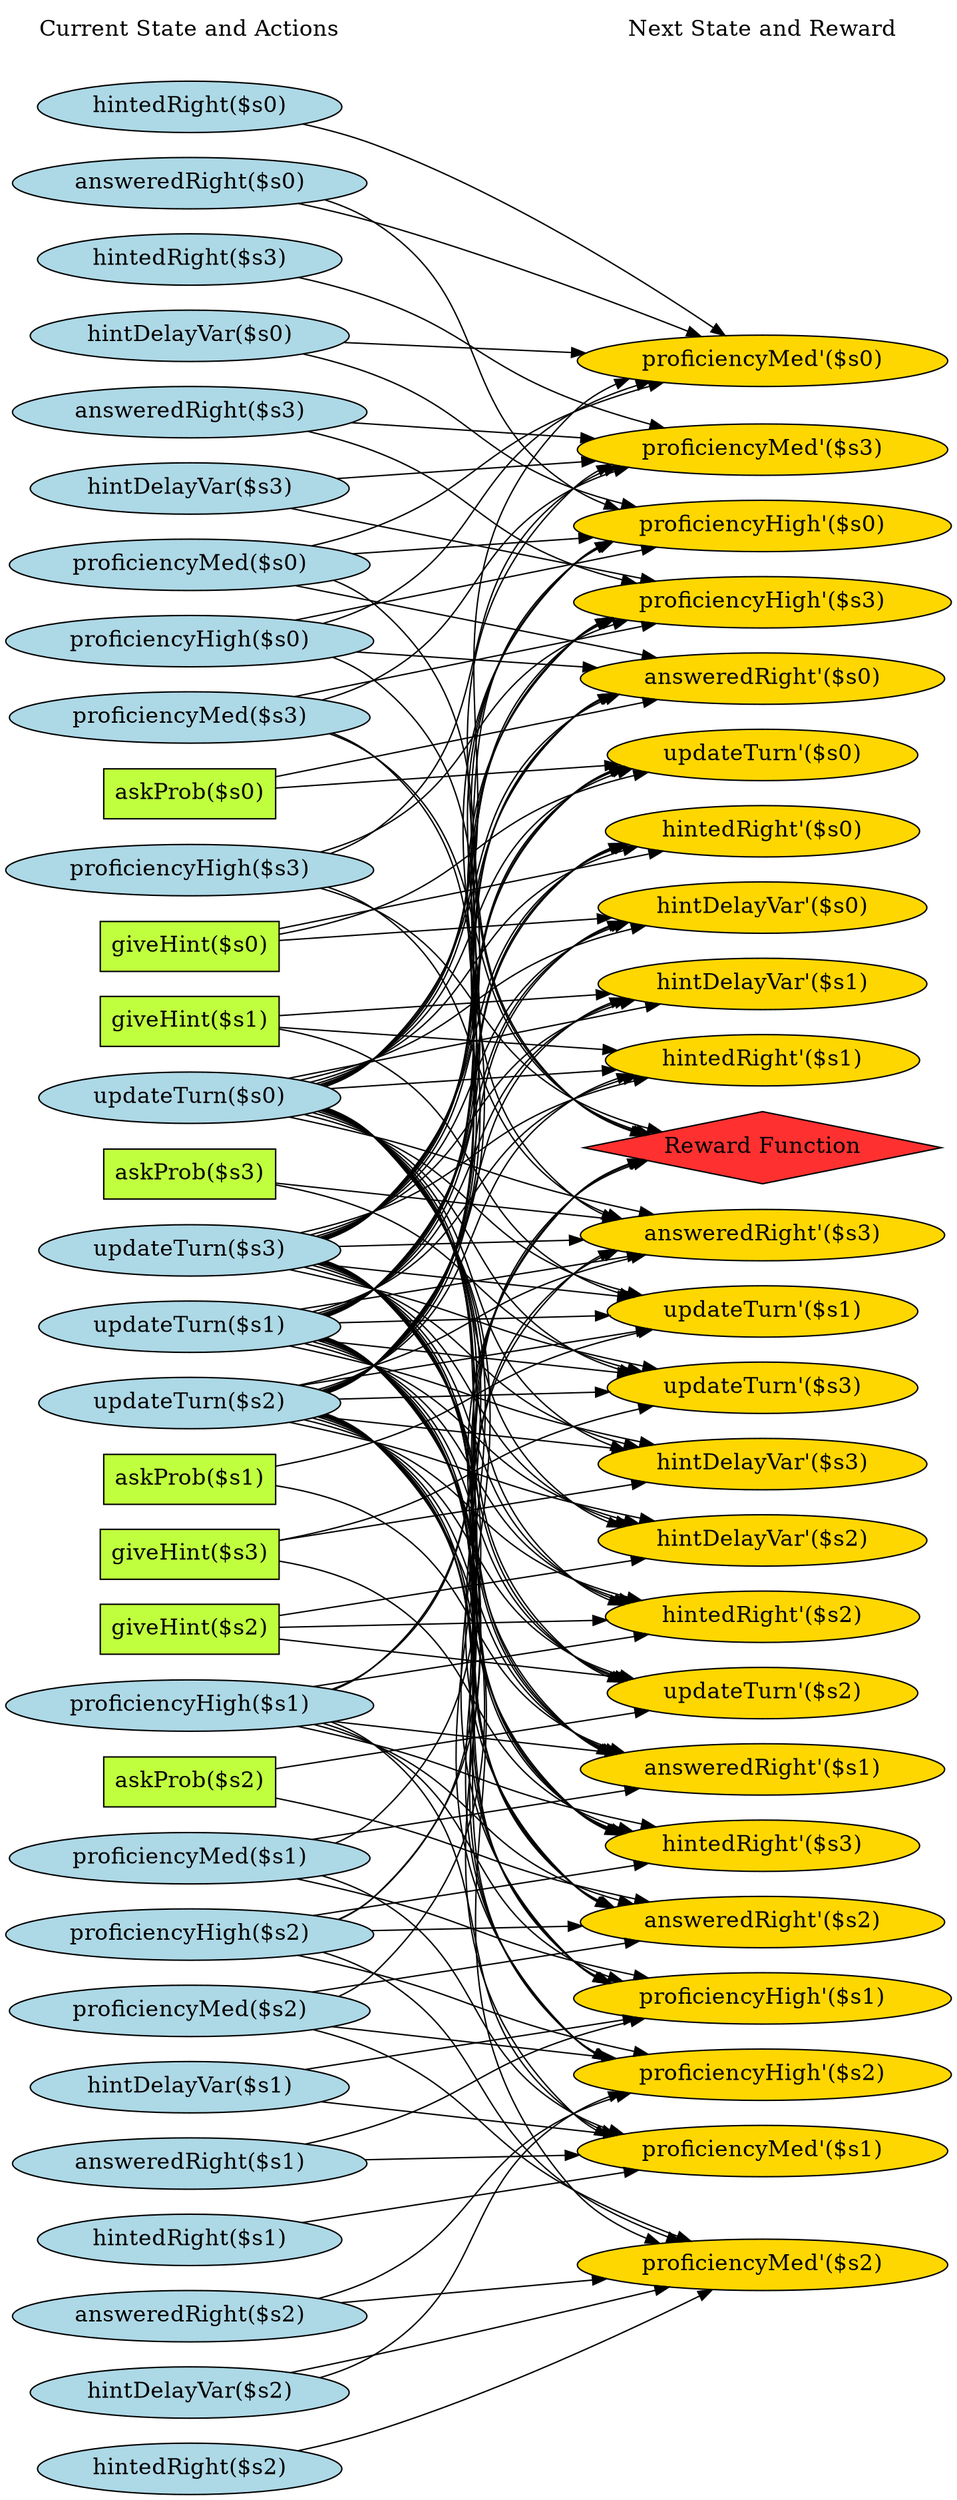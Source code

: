 digraph G {
	graph [bb="0,0,617.2,1791.4",
		fontname=Helvetica,
		fontsize=16,
		rankdir=LR,
		ranksep=2.00,
		ratio=auto,
		size=600
	];
	node [fontsize=16,
		label="\N"
	];
	{
		graph [rank=same];
		"proficiencyMed($s3)"		 [color=black,
			fillcolor=lightblue,
			height=0.51069,
			pos="109.6,1438.4",
			shape=ellipse,
			style=filled,
			width=2.9856];
		"giveHint($s2)"		 [color=black,
			fillcolor=olivedrab1,
			height=0.5,
			pos="109.6,1168.4",
			shape=box,
			style=filled,
			width=1.4722];
		"updateTurn($s2)"		 [color=black,
			fillcolor=lightblue,
			height=0.51069,
			pos="109.6,1059.4",
			shape=ellipse,
			style=filled,
			width=2.4356];
		"answeredRight($s1)"		 [color=black,
			fillcolor=lightblue,
			height=0.51069,
			pos="109.6,568.38",
			shape=ellipse,
			style=filled,
			width=2.8481];
		"hintedRight($s2)"		 [color=black,
			fillcolor=lightblue,
			height=0.51069,
			pos="109.6,183.38",
			shape=ellipse,
			style=filled,
			width=2.4749];
		"proficiencyHigh($s1)"		 [color=black,
			fillcolor=lightblue,
			height=0.51069,
			pos="109.6,788.38",
			shape=ellipse,
			style=filled,
			width=3.0445];
		"askProb($s1)"		 [color=black,
			fillcolor=olivedrab1,
			height=0.5,
			pos="109.6,1276.4",
			shape=box,
			style=filled,
			width=1.4028];
		"hintDelayVar($s0)"		 [color=black,
			fillcolor=lightblue,
			height=0.51069,
			pos="109.6,128.38",
			shape=ellipse,
			style=filled,
			width=2.6713];
		"updateTurn($s3)"		 [color=black,
			fillcolor=lightblue,
			height=0.51069,
			pos="109.6,1222.4",
			shape=ellipse,
			style=filled,
			width=2.4356];
		"proficiencyMed($s0)"		 [color=black,
			fillcolor=lightblue,
			height=0.51069,
			pos="109.6,458.38",
			shape=ellipse,
			style=filled,
			width=2.9856];
		"answeredRight($s0)"		 [color=black,
			fillcolor=lightblue,
			height=0.51069,
			pos="109.6,73.385",
			shape=ellipse,
			style=filled,
			width=2.8481];
		"giveHint($s1)"		 [color=black,
			fillcolor=olivedrab1,
			height=0.5,
			pos="109.6,1547.4",
			shape=box,
			style=filled,
			width=1.4722];
		"proficiencyHigh($s0)"		 [color=black,
			fillcolor=lightblue,
			height=0.51069,
			pos="109.6,403.38",
			shape=ellipse,
			style=filled,
			width=3.0445];
		"askProb($s0)"		 [color=black,
			fillcolor=olivedrab1,
			height=0.5,
			pos="109.6,950.38",
			shape=box,
			style=filled,
			width=1.4028];
		"hintDelayVar($s1)"		 [color=black,
			fillcolor=lightblue,
			height=0.51069,
			pos="109.6,513.38",
			shape=ellipse,
			style=filled,
			width=2.6713];
		"hintedRight($s3)"		 [color=black,
			fillcolor=lightblue,
			height=0.51069,
			pos="109.6,1719.4",
			shape=ellipse,
			style=filled,
			width=2.4749];
		"giveHint($s0)"		 [color=black,
			fillcolor=olivedrab1,
			height=0.5,
			pos="109.6,1384.4",
			shape=box,
			style=filled,
			width=1.4722];
		"proficiencyMed($s1)"		 [color=black,
			fillcolor=lightblue,
			height=0.51069,
			pos="109.6,678.38",
			shape=ellipse,
			style=filled,
			width=2.9856];
		"Current State and Actions"		 [color=black,
			fillcolor=white,
			height=0.5,
			pos="109.6,1773.4",
			shape=plaintext,
			style=bold,
			width=2.5139];
		"updateTurn($s0)"		 [color=black,
			fillcolor=lightblue,
			height=0.51069,
			pos="109.6,1004.4",
			shape=ellipse,
			style=filled,
			width=2.4356];
		"answeredRight($s3)"		 [color=black,
			fillcolor=lightblue,
			height=0.51069,
			pos="109.6,1664.4",
			shape=ellipse,
			style=filled,
			width=2.8481];
		"hintedRight($s0)"		 [color=black,
			fillcolor=lightblue,
			height=0.51069,
			pos="109.6,18.385",
			shape=ellipse,
			style=filled,
			width=2.4749];
		"hintDelayVar($s2)"		 [color=black,
			fillcolor=lightblue,
			height=0.51069,
			pos="109.6,348.38",
			shape=ellipse,
			style=filled,
			width=2.6713];
		"proficiencyHigh($s3)"		 [color=black,
			fillcolor=lightblue,
			height=0.51069,
			pos="109.6,1493.4",
			shape=ellipse,
			style=filled,
			width=3.0445];
		"askProb($s3)"		 [color=black,
			fillcolor=olivedrab1,
			height=0.5,
			pos="109.6,1330.4",
			shape=box,
			style=filled,
			width=1.4028];
		"proficiencyMed($s2)"		 [color=black,
			fillcolor=lightblue,
			height=0.51069,
			pos="109.6,623.38",
			shape=ellipse,
			style=filled,
			width=2.9856];
		"giveHint($s3)"		 [color=black,
			fillcolor=olivedrab1,
			height=0.5,
			pos="109.6,896.38",
			shape=box,
			style=filled,
			width=1.4722];
		"updateTurn($s1)"		 [color=black,
			fillcolor=lightblue,
			height=0.51069,
			pos="109.6,1114.4",
			shape=ellipse,
			style=filled,
			width=2.4356];
		"answeredRight($s2)"		 [color=black,
			fillcolor=lightblue,
			height=0.51069,
			pos="109.6,238.38",
			shape=ellipse,
			style=filled,
			width=2.8481];
		"hintedRight($s1)"		 [color=black,
			fillcolor=lightblue,
			height=0.51069,
			pos="109.6,293.38",
			shape=ellipse,
			style=filled,
			width=2.4749];
		"hintDelayVar($s3)"		 [color=black,
			fillcolor=lightblue,
			height=0.51069,
			pos="109.6,1609.4",
			shape=ellipse,
			style=filled,
			width=2.6713];
		"askProb($s2)"		 [color=black,
			fillcolor=olivedrab1,
			height=0.5,
			pos="109.6,842.38",
			shape=box,
			style=filled,
			width=1.4028];
		"proficiencyHigh($s2)"		 [color=black,
			fillcolor=lightblue,
			height=0.51069,
			pos="109.6,733.38",
			shape=ellipse,
			style=filled,
			width=3.0445];
	}
	{
		graph [rank=same];
		"proficiencyMed'($s3)"		 [color=black,
			fillcolor=gold1,
			height=0.51069,
			pos="490.2,1664.4",
			shape=ellipse,
			style=filled,
			width=3.0445];
		"hintedRight'($s0)"		 [color=black,
			fillcolor=gold1,
			height=0.51069,
			pos="490.2,1334.4",
			shape=ellipse,
			style=filled,
			width=2.5338];
		"answeredRight'($s3)"		 [color=black,
			fillcolor=gold1,
			height=0.51069,
			pos="490.2,1279.4",
			shape=ellipse,
			style=filled,
			width=2.907];
		"hintDelayVar'($s1)"		 [color=black,
			fillcolor=gold1,
			height=0.51069,
			pos="490.2,1444.4",
			shape=ellipse,
			style=filled,
			width=2.7302];
		"Next State and Reward"		 [color=black,
			fillcolor=white,
			height=0.5,
			pos="490.2,1773.4",
			shape=plaintext,
			style=bold,
			width=2.25];
		"Reward Function"		 [color=black,
			fillcolor=firebrick1,
			height=0.72222,
			pos="490.2,612.38",
			shape=diamond,
			style=filled,
			width=3.5278];
		"updateTurn'($s2)"		 [color=black,
			fillcolor=gold1,
			height=0.51069,
			pos="490.2,1059.4",
			shape=ellipse,
			style=filled,
			width=2.4945];
		"hintedRight'($s3)"		 [color=black,
			fillcolor=gold1,
			height=0.51069,
			pos="490.2,839.38",
			shape=ellipse,
			style=filled,
			width=2.5338];
		"answeredRight'($s0)"		 [color=black,
			fillcolor=gold1,
			height=0.51069,
			pos="490.2,729.38",
			shape=ellipse,
			style=filled,
			width=2.907];
		"proficiencyHigh'($s1)"		 [color=black,
			fillcolor=gold1,
			height=0.51069,
			pos="490.2,674.38",
			shape=ellipse,
			style=filled,
			width=3.1034];
		"hintDelayVar'($s2)"		 [color=black,
			fillcolor=gold1,
			height=0.51069,
			pos="490.2,1224.4",
			shape=ellipse,
			style=filled,
			width=2.7302];
		"proficiencyHigh'($s0)"		 [color=black,
			fillcolor=gold1,
			height=0.51069,
			pos="490.2,440.38",
			shape=ellipse,
			style=filled,
			width=3.1034];
		"updateTurn'($s3)"		 [color=black,
			fillcolor=gold1,
			height=0.51069,
			pos="490.2,1114.4",
			shape=ellipse,
			style=filled,
			width=2.4945];
		"proficiencyMed'($s1)"		 [color=black,
			fillcolor=gold1,
			height=0.51069,
			pos="490.2,495.38",
			shape=ellipse,
			style=filled,
			width=3.0445];
		"hintedRight'($s2)"		 [color=black,
			fillcolor=gold1,
			height=0.51069,
			pos="490.2,1004.4",
			shape=ellipse,
			style=filled,
			width=2.5338];
		"answeredRight'($s1)"		 [color=black,
			fillcolor=gold1,
			height=0.51069,
			pos="490.2,894.38",
			shape=ellipse,
			style=filled,
			width=2.907];
		"proficiencyHigh'($s2)"		 [color=black,
			fillcolor=gold1,
			height=0.51069,
			pos="490.2,550.38",
			shape=ellipse,
			style=filled,
			width=3.1034];
		"hintDelayVar'($s3)"		 [color=black,
			fillcolor=gold1,
			height=0.51069,
			pos="490.2,949.38",
			shape=ellipse,
			style=filled,
			width=2.7302];
		"proficiencyMed'($s0)"		 [color=black,
			fillcolor=gold1,
			height=0.51069,
			pos="490.2,210.38",
			shape=ellipse,
			style=filled,
			width=3.0445];
		"updateTurn'($s0)"		 [color=black,
			fillcolor=gold1,
			height=0.51069,
			pos="490.2,1169.4",
			shape=ellipse,
			style=filled,
			width=2.4945];
		"proficiencyMed'($s2)"		 [color=black,
			fillcolor=gold1,
			height=0.51069,
			pos="490.2,366.38",
			shape=ellipse,
			style=filled,
			width=3.0445];
		"hintedRight'($s1)"		 [color=black,
			fillcolor=gold1,
			height=0.51069,
			pos="490.2,1499.4",
			shape=ellipse,
			style=filled,
			width=2.5338];
		"hintDelayVar'($s0)"		 [color=black,
			fillcolor=gold1,
			height=0.51069,
			pos="490.2,1389.4",
			shape=ellipse,
			style=filled,
			width=2.7302];
		"answeredRight'($s2)"		 [color=black,
			fillcolor=gold1,
			height=0.51069,
			pos="490.2,784.38",
			shape=ellipse,
			style=filled,
			width=2.907];
		"proficiencyHigh'($s3)"		 [color=black,
			fillcolor=gold1,
			height=0.51069,
			pos="490.2,1609.4",
			shape=ellipse,
			style=filled,
			width=3.1034];
		"updateTurn'($s1)"		 [color=black,
			fillcolor=gold1,
			height=0.51069,
			pos="490.2,1554.4",
			shape=ellipse,
			style=filled,
			width=2.4945];
	}
	"proficiencyMed($s3)" -> "proficiencyMed'($s3)"	 [color=black,
		pos="e,403.28,1653.2 186.13,1451.4 197.71,1455.2 209.14,1460.1 219.2,1466.4 303.09,1519 278.44,1585.2 363.2,1636.4 372.53,1642 382.86,\
1646.5 393.47,1650.1",
		style=solid];
	"proficiencyMed($s3)" -> "answeredRight'($s3)"	 [color=black,
		pos="e,411.31,1291.5 182.05,1424.8 194.72,1421.2 207.57,1416.8 219.2,1411.4 290.81,1378.1 291.19,1339.7 363.2,1307.4 375.18,1302 388.27,\
1297.6 401.33,1294.1",
		style=solid];
	"proficiencyMed($s3)" -> "Reward Function"	 [pos="e,406.59,621.33 196.24,1427.4 204.82,1423.5 212.73,1418.2 219.2,1411.4 456.42,1160.1 129.43,901.83 363.2,647.38 372.47,637.29 384.38,\
630.02 397.15,624.79"];
	"proficiencyMed($s3)" -> "proficiencyHigh'($s3)"	 [color=black,
		pos="e,407.39,1596.9 181.7,1452.1 194.53,1455.9 207.53,1460.6 219.2,1466.4 292.48,1503 289.32,1546 363.2,1581.4 373.94,1586.5 385.65,\
1590.7 397.46,1594.2",
		style=solid];
	"giveHint($s2)" -> "updateTurn'($s2)"	 [color=black,
		pos="e,424.33,1072 162.86,1156.7 180.84,1152.3 201.02,1147 219.2,1141.4 284.48,1121.1 297.68,1106.8 363.2,1087.4 379.63,1082.5 397.49,\
1078 414.46,1074.2",
		style=solid];
	"giveHint($s2)" -> "hintDelayVar'($s2)"	 [color=black,
		pos="e,412.63,1213.1 162.85,1176.1 224.65,1185.3 328.46,1200.6 402.4,1211.5",
		style=solid];
	"giveHint($s2)" -> "hintedRight'($s2)"	 [color=black,
		pos="e,415.83,1015.1 162.63,1159.9 181.06,1155.8 201.59,1149.8 219.2,1141.4 291.63,1106.8 290.35,1066.1 363.2,1032.4 376.51,1026.2 391.24,\
1021.4 405.79,1017.6",
		style=solid];
	"updateTurn($s2)" -> "hintedRight'($s0)"	 [color=black,
		pos="e,408.41,1326.1 182.01,1069.8 195.16,1073.9 208.2,1079.5 219.2,1087.4 313.96,1155.1 267.32,1240.2 363.2,1306.4 373.86,1313.7 386.12,\
1319.2 398.73,1323.2",
		style=solid];
	"updateTurn($s2)" -> "answeredRight'($s3)"	 [color=black,
		pos="e,405.37,1268.5 179.47,1070.5 193.25,1074.5 207.18,1080 219.2,1087.4 301.83,1138.2 279.73,1202 363.2,1251.4 373.22,1257.3 384.36,\
1262 395.76,1265.7",
		style=solid];
	"updateTurn($s2)" -> "hintDelayVar'($s1)"	 [color=black,
		pos="e,401.91,1436.2 184.82,1068.9 197.28,1073.1 209.34,1079 219.2,1087.4 340.74,1190.9 239.94,1315 363.2,1416.4 371.75,1423.4 381.69,\
1428.8 392.16,1432.8",
		style=solid];
	"updateTurn($s2)" -> "updateTurn'($s2)"	 [color=black,
		pos="e,400.12,1059.4 197.46,1059.4 254.83,1059.4 330.17,1059.4 389.91,1059.4",
		style=solid];
	"updateTurn($s2)" -> "hintedRight'($s3)"	 [color=black,
		pos="e,411.33,848.66 179.47,1048.2 193.25,1044.2 207.18,1038.8 219.2,1031.4 301.83,980.58 279.73,916.79 363.2,867.38 374.92,860.45 388.17,\
855.23 401.57,851.3",
		style=solid];
	"updateTurn($s2)" -> "answeredRight'($s0)"	 [color=black,
		pos="e,400.16,738.92 183.77,1049.5 196.48,1045.3 208.9,1039.5 219.2,1031.4 327.07,946 253.92,840.95 363.2,757.38 371.43,751.09 380.8,\
746.16 390.62,742.3",
		style=solid];
	"updateTurn($s2)" -> "proficiencyHigh'($s1)"	 [color=black,
		pos="e,396.08,684.47 184.82,1049.9 197.28,1045.7 209.34,1039.8 219.2,1031.4 340.74,927.92 239.94,803.79 363.2,702.38 370.26,696.58 378.26,\
691.92 386.73,688.18",
		style=solid];
	"updateTurn($s2)" -> "hintDelayVar'($s2)"	 [color=black,
		pos="e,412.85,1212.9 175.27,1071.6 190.1,1075.6 205.53,1080.8 219.2,1087.4 291.48,1122.3 290.35,1162.7 363.2,1196.4 375.64,1202.1 389.33,\
1206.7 402.95,1210.4",
		style=solid];
	"updateTurn($s2)" -> "proficiencyHigh'($s0)"	 [color=black,
		pos="e,393.26,449.69 187.1,1050.7 199.04,1046.5 210.33,1040.3 219.2,1031.4 401.66,848.58 177.7,648.09 363.2,468.38 369.33,462.45 376.43,\
457.65 384.07,453.8",
		style=solid];
	"updateTurn($s2)" -> "updateTurn'($s3)"	 [color=black,
		pos="e,416.55,1103.8 182.26,1069.8 246.08,1079.1 339.46,1092.6 406.45,1102.4",
		style=solid];
	"updateTurn($s2)" -> "hintedRight'($s2)"	 [color=black,
		pos="e,415.58,1015.1 182.26,1049 245.78,1039.7 338.57,1026.3 405.49,1016.5",
		style=solid];
	"updateTurn($s2)" -> "answeredRight'($s1)"	 [color=black,
		pos="e,410.52,906.41 175.27,1047.2 190.1,1043.2 205.53,1038 219.2,1031.4 291.48,996.46 290.35,956.09 363.2,922.38 374.95,916.95 387.82,\
912.54 400.69,908.97",
		style=solid];
	"updateTurn($s2)" -> "proficiencyHigh'($s2)"	 [color=black,
		pos="e,393.09,559.6 186.41,1050.4 198.49,1046.2 210.01,1040.1 219.2,1031.4 372.93,885.86 206.51,719.71 363.2,577.38 369.26,571.89 376.15,\
567.41 383.53,563.77",
		style=solid];
	"updateTurn($s2)" -> "hintDelayVar'($s3)"	 [color=black,
		pos="e,421.4,962.62 168.42,1045.7 184.92,1041.5 202.86,1036.5 219.2,1031.4 284.39,1010.8 297.68,996.85 363.2,977.38 378.68,972.79 395.42,\
968.56 411.5,964.86",
		style=solid];
	"updateTurn($s2)" -> "updateTurn'($s0)"	 [color=black,
		pos="e,424.33,1156.8 168.42,1073.1 184.92,1077.3 202.86,1082.2 219.2,1087.4 284.39,1107.9 297.68,1121.9 363.2,1141.4 379.63,1146.3 397.49,\
1150.7 414.46,1154.6",
		style=solid];
	"updateTurn($s2)" -> "proficiencyMed'($s2)"	 [color=black,
		pos="e,416.48,380.14 187.54,1050.8 199.35,1046.5 210.5,1040.3 219.2,1031.4 416.28,829.64 176.96,625.16 363.2,413.38 374.8,400.19 390.47,\
390.7 406.81,383.86",
		style=solid];
	"updateTurn($s2)" -> "hintedRight'($s1)"	 [color=black,
		pos="e,404.74,1492.7 185.76,1068.7 197.98,1072.9 209.72,1078.9 219.2,1087.4 354.76,1209.2 225.61,1351.8 363.2,1471.4 372.39,1479.4 383.34,\
1485.2 394.91,1489.5",
		style=solid];
	"updateTurn($s2)" -> "hintDelayVar'($s0)"	 [color=black,
		pos="e,403.1,1380.8 183.77,1069.3 196.48,1073.4 208.9,1079.2 219.2,1087.4 327.07,1172.8 253.92,1277.8 363.2,1361.4 372.22,1368.3 382.6,\
1373.5 393.46,1377.5",
		style=solid];
	"updateTurn($s2)" -> "answeredRight'($s2)"	 [color=black,
		pos="e,402.15,794.46 182.01,1049 195.16,1044.9 208.2,1039.3 219.2,1031.4 313.96,963.63 267.32,878.53 363.2,812.38 372.1,806.25 382.12,\
801.43 392.52,797.65",
		style=solid];
	"updateTurn($s2)" -> "proficiencyHigh'($s3)"	 [color=black,
		pos="e,393.83,1599.9 186.86,1068.3 198.82,1072.5 210.18,1078.6 219.2,1087.4 383.43,1246.5 196.33,1425 363.2,1581.4 369.49,1587.3 376.73,\
1592 384.5,1595.9",
		style=solid];
	"updateTurn($s2)" -> "updateTurn'($s1)"	 [color=black,
		pos="e,405.05,1548.3 186.33,1068.4 198.42,1072.7 209.97,1078.7 219.2,1087.4 369.02,1227.8 211.05,1388.5 363.2,1526.4 372.44,1534.8 383.61,\
1540.8 395.44,1545.2",
		style=solid];
	"answeredRight($s1)" -> "proficiencyHigh'($s1)"	 [color=black,
		pos="e,416.51,660.48 171.47,583.07 187.1,587.12 203.84,591.69 219.2,596.38 284.14,616.21 297.87,628.9 363.2,647.38 377.11,651.32 392.02,\
654.99 406.54,658.27",
		style=solid];
	"answeredRight($s1)" -> "proficiencyMed'($s1)"	 [color=black,
		pos="e,417.63,509.19 180.04,555 244.21,542.62 339.58,524.23 407.41,511.16",
		style=solid];
	"hintedRight($s2)" -> "proficiencyMed'($s2)"	 [color=black,
		pos="e,463.58,348.51 172.99,196.41 188.36,200.45 204.6,205.44 219.2,211.38 308.93,247.92 405.37,309.28 455.14,342.79",
		style=solid];
	"proficiencyHigh($s1)" -> "answeredRight'($s3)"	 [color=black,
		pos="e,397.3,1270.8 194.83,799.98 203.77,803.83 212.15,808.85 219.2,815.38 368.84,954.15 211.85,1114.5 363.2,1251.4 370.42,1257.9 378.81,\
1263 387.77,1267",
		style=solid];
	"proficiencyHigh($s1)" -> "Reward Function"	 [pos="e,424.89,625.04 181.94,774.5 194.69,770.76 207.59,766.12 219.2,760.38 292.14,724.35 290.6,684.09 363.2,647.38 379.36,639.22 397.67,\
632.74 415.23,627.7"];
	"proficiencyHigh($s1)" -> "hintedRight'($s3)"	 [color=black,
		pos="e,413.82,829.23 195.57,799.83 257.63,808.19 341.44,819.48 403.64,827.86",
		style=solid];
	"proficiencyHigh($s1)" -> "proficiencyHigh'($s1)"	 [color=black,
		pos="e,417.04,688.28 174.18,773.48 189.06,769.58 204.78,765.13 219.2,760.38 284.75,738.84 297.3,722.83 363.2,702.38 377.2,698.04 392.27,\
694.09 406.95,690.61",
		style=solid];
	"proficiencyHigh($s1)" -> "proficiencyMed'($s1)"	 [color=black,
		pos="e,399.62,505.82 189.86,775.72 200.33,771.88 210.45,766.88 219.2,760.38 318.17,686.92 263.02,595.17 363.2,523.38 371.33,517.56 380.45,\
512.92 389.98,509.22",
		style=solid];
	"proficiencyHigh($s1)" -> "hintedRight'($s2)"	 [color=black,
		pos="e,411.39,995.01 187.69,801.42 198.7,805 209.55,809.57 219.2,815.38 301.43,864.94 280.37,927.86 363.2,976.38 374.95,983.27 388.22,\
988.46 401.62,992.37",
		style=solid];
	"proficiencyHigh($s1)" -> "answeredRight'($s1)"	 [color=black,
		pos="e,420.16,880.63 174.63,803.21 189.34,806.92 204.88,811.08 219.2,815.38 284.22,834.93 297.94,847.65 363.2,866.38 378.22,870.7 394.41,\
874.74 410.01,878.33",
		style=solid];
	"proficiencyHigh($s1)" -> "answeredRight'($s2)"	 [color=black,
		pos="e,385.58,785.48 219.09,787.24 268.05,786.72 325.89,786.11 375.46,785.59",
		style=solid];
	"askProb($s1)" -> "answeredRight'($s1)"	 [color=black,
		pos="e,399,903.49 160.33,1273.5 180.5,1270.1 202.86,1263.1 219.2,1249.4 340.68,1147.1 240.46,1023.1 363.2,922.38 371,915.99 379.94,910.97 \
389.4,907.05",
		style=solid];
	"askProb($s1)" -> "updateTurn'($s1)"	 [color=black,
		pos="e,409.01,1546.3 160.14,1280.7 179.93,1284.4 202.05,1291.1 219.2,1303.4 315.19,1372 266.37,1459 363.2,1526.4 373.98,1533.9 386.41,\
1539.4 399.19,1543.5",
		style=solid];
	"hintDelayVar($s0)" -> "proficiencyHigh'($s0)"	 [color=black,
		pos="e,424.61,425.44 185.91,139.67 197.77,143.66 209.35,149.07 219.2,156.38 318.17,229.85 268.22,314.84 363.2,393.38 378.22,405.8 396.83,\
415.12 415.11,422.03",
		style=solid];
	"hintDelayVar($s0)" -> "proficiencyMed'($s0)"	 [color=black,
		pos="e,422.44,195.92 173.97,142.11 239.58,156.32 342.12,178.53 412.32,193.73",
		style=solid];
	"updateTurn($s3)" -> "proficiencyMed'($s3)"	 [color=black,
		pos="e,395.98,1654.9 186.59,1231.2 198.51,1235.3 209.93,1241.1 219.2,1249.4 356.07,1371.6 224.82,1515.8 363.2,1636.4 370.15,1642.4 378.12,\
1647.3 386.6,1651.1",
		style=solid];
	"updateTurn($s3)" -> "hintedRight'($s0)"	 [color=black,
		pos="e,423.29,1321.8 170.19,1235.7 186.22,1239.7 203.48,1244.3 219.2,1249.4 284.75,1270.4 297.4,1286.2 363.2,1306.4 379.17,1311.3 396.52,\
1315.7 413.09,1319.5",
		style=solid];
	"updateTurn($s3)" -> "answeredRight'($s3)"	 [color=black,
		pos="e,410.28,1267.5 181.37,1233 243.26,1242.4 333.43,1255.9 400.19,1266",
		style=solid];
	"updateTurn($s3)" -> "hintDelayVar'($s1)"	 [color=black,
		pos="e,407.63,1434.3 180.94,1233.1 194.25,1237 207.62,1242.3 219.2,1249.4 302.68,1300.7 279.09,1366.1 363.2,1416.4 373.83,1422.7 385.73,\
1427.7 397.87,1431.5",
		style=solid];
	"updateTurn($s3)" -> "updateTurn'($s2)"	 [color=black,
		pos="e,416.51,1070 176.68,1210.4 191.07,1206.6 205.95,1201.7 219.2,1195.4 291.46,1161.1 290.52,1120.8 363.2,1087.4 376.81,1081.1 391.91,\
1076.2 406.78,1072.4",
		style=solid];
	"updateTurn($s3)" -> "hintedRight'($s3)"	 [color=black,
		pos="e,405.83,846.38 185.91,1213.2 197.97,1209.2 209.62,1203.5 219.2,1195.4 340.93,1092.8 240.2,968.47 363.2,867.38 372.83,859.47 384.23,\
853.67 396.17,849.45",
		style=solid];
	"updateTurn($s3)" -> "answeredRight'($s0)"	 [color=black,
		pos="e,397.28,737.95 187.14,1213.8 198.93,1209.7 210.16,1203.8 219.2,1195.4 369.36,1055.9 211.31,894.94 363.2,757.38 370.41,750.85 378.8,\
745.73 387.77,741.73",
		style=solid];
	"updateTurn($s3)" -> "proficiencyHigh'($s1)"	 [color=black,
		pos="e,393.84,683.84 187.66,1213.9 199.31,1209.8 210.37,1203.9 219.2,1195.4 383.85,1037.3 196.59,858.42 363.2,702.38 369.49,696.49 376.74,\
691.74 384.5,687.92",
		style=solid];
	"updateTurn($s3)" -> "hintDelayVar'($s2)"	 [color=black,
		pos="e,391.75,1223.9 197.46,1222.8 252.14,1223.1 323.14,1223.5 381.4,1223.8",
		style=solid];
	"updateTurn($s3)" -> "proficiencyHigh'($s0)"	 [color=black,
		pos="e,392.51,449.38 188.86,1214.4 200.24,1210.2 210.89,1204.1 219.2,1195.4 446.44,956.93 133,703.98 363.2,468.38 368.98,462.47 375.72,\
457.68 383.01,453.81",
		style=solid];
	"updateTurn($s3)" -> "updateTurn'($s3)"	 [color=black,
		pos="e,424.68,1127 169.82,1208.9 185.94,1204.9 203.32,1200.3 219.2,1195.4 284.39,1175.4 297.77,1161.6 363.2,1142.4 379.74,1137.5 397.71,\
1133.1 414.76,1129.2",
		style=solid];
	"updateTurn($s3)" -> "hintedRight'($s2)"	 [color=black,
		pos="e,411.35,1013.7 180.87,1211.5 194.19,1207.7 207.58,1202.4 219.2,1195.4 301.84,1145.2 279.94,1081.5 363.2,1032.4 374.93,1025.5 388.19,\
1020.3 401.59,1016.3",
		style=solid];
	"updateTurn($s3)" -> "answeredRight'($s1)"	 [color=black,
		pos="e,400.17,903.94 184.87,1212.8 197.18,1208.8 209.19,1203.2 219.2,1195.4 327.19,1110.8 254.17,1005.6 363.2,922.38 371.44,916.1 380.81,\
911.17 390.63,907.31",
		style=solid];
	"updateTurn($s3)" -> "proficiencyHigh'($s2)"	 [color=black,
		pos="e,391.87,559.22 188.34,1214.3 199.85,1210.1 210.68,1204 219.2,1195.4 417.15,994.5 162.01,775.02 363.2,577.38 368.93,571.76 375.52,\
567.19 382.62,563.47",
		style=solid];
	"updateTurn($s3)" -> "hintDelayVar'($s3)"	 [color=black,
		pos="e,405.13,958.62 183.12,1212.3 195.88,1208.4 208.49,1203 219.2,1195.4 314.02,1128.4 267.55,1043.2 363.2,977.38 372.94,970.68 384.01,\
965.56 395.45,961.64",
		style=solid];
	"updateTurn($s3)" -> "updateTurn'($s0)"	 [color=black,
		pos="e,415.61,1179.7 183.15,1212.2 246.67,1203.3 338.95,1190.4 405.56,1181.1",
		style=solid];
	"updateTurn($s3)" -> "hintedRight'($s1)"	 [color=black,
		pos="e,408.36,1491.1 183.45,1232.4 196.12,1236.4 208.61,1241.8 219.2,1249.4 314.95,1317.7 266.61,1404.3 363.2,1471.4 373.84,1478.8 386.09,\
1484.2 398.68,1488.3",
		style=solid];
	"updateTurn($s3)" -> "hintDelayVar'($s0)"	 [color=black,
		pos="e,412.45,1378 177.05,1234.2 191.35,1238.1 206.1,1243 219.2,1249.4 292.13,1284.8 289.84,1326.9 363.2,1361.4 375.52,1367.2 389.09,\
1371.8 402.62,1375.5",
		style=solid];
	"updateTurn($s3)" -> "answeredRight'($s2)"	 [color=black,
		pos="e,397.93,793.21 186.56,1213.6 198.49,1209.5 209.92,1203.7 219.2,1195.4 355.03,1074.5 225.88,931.6 363.2,812.38 370.69,805.88 379.35,\
800.79 388.56,796.82",
		style=solid];
	"updateTurn($s3)" -> "proficiencyHigh'($s3)"	 [color=black,
		pos="e,396.05,1599.3 185.94,1231.5 198,1235.6 209.64,1241.3 219.2,1249.4 341.95,1353.3 239.17,1479 363.2,1581.4 370.25,1587.2 378.24,\
1591.9 386.71,1595.6",
		style=solid];
	"updateTurn($s3)" -> "updateTurn'($s1)"	 [color=black,
		pos="e,407.66,1547.1 184.91,1231.9 197.22,1235.9 209.21,1241.5 219.2,1249.4 328.17,1335.3 253.17,1441.9 363.2,1526.4 373.47,1534.3 385.52,\
1540 398.03,1544.2",
		style=solid];
	"proficiencyMed($s0)" -> "Reward Function"	 [pos="e,427.7,599.15 178.89,472.53 192.51,476.3 206.51,480.9 219.2,486.38 288.7,516.42 293.99,546.7 363.2,577.38 380.44,585.03 399.76,\
591.4 418,596.51"];
	"proficiencyMed($s0)" -> "answeredRight'($s0)"	 [color=black,
		pos="e,402.54,719.32 188.47,471.01 199.38,474.85 209.99,479.86 219.2,486.38 313.04,552.88 268.26,636.48 363.2,701.38 372.2,707.53 382.32,\
712.36 392.82,716.14",
		style=solid];
	"proficiencyMed($s0)" -> "proficiencyHigh'($s0)"	 [color=black,
		pos="e,382.64,445.45 213.56,453.49 262.72,451.15 321.78,448.34 372.59,445.93",
		style=solid];
	"proficiencyMed($s0)" -> "proficiencyMed'($s0)"	 [color=black,
		pos="e,472.49,228.58 182.03,444.67 194.77,440.92 207.65,436.23 219.2,430.38 321.99,378.43 421.3,281.99 465.4,236.03",
		style=solid];
	"answeredRight($s0)" -> "proficiencyHigh'($s0)"	 [color=black,
		pos="e,422.23,425.76 189.56,85.045 200.25,89.021 210.52,94.323 219.2,101.38 331.49,192.65 255.84,296.37 363.2,393.38 377.16,406 394.82,\
415.33 412.46,422.19",
		style=solid];
	"answeredRight($s0)" -> "proficiencyMed'($s0)"	 [color=black,
		pos="e,450.9,193.06 172.75,87.91 188.05,91.896 204.31,96.484 219.2,101.38 298.7,127.55 388.3,165.46 441.68,188.98",
		style=solid];
	"giveHint($s1)" -> "hintDelayVar'($s1)"	 [color=black,
		pos="e,422.84,1457.8 162.75,1535.3 180.72,1530.9 200.92,1525.7 219.2,1520.4 283.99,1501.6 298.19,1490.4 363.2,1472.4 379.12,1468 396.32,\
1463.8 412.73,1460.1",
		style=solid];
	"giveHint($s1)" -> "hintedRight'($s1)"	 [color=black,
		pos="e,412.63,1509.1 162.85,1540.8 224.65,1532.9 328.46,1519.8 402.4,1510.4",
		style=solid];
	"giveHint($s1)" -> "updateTurn'($s1)"	 [color=black,
		pos="e,400.45,1552.7 162.85,1548.4 221.36,1549.4 317.52,1551.2 390.34,1552.6",
		style=solid];
	"proficiencyHigh($s0)" -> "Reward Function"	 [pos="e,421.19,600.39 184.87,416.79 196.79,420.54 208.66,425.31 219.2,431.38 298.19,476.85 284.64,531.18 363.2,577.38 377.93,586.04 394.88,\
592.64 411.48,597.63"];
	"proficiencyHigh($s0)" -> "answeredRight'($s0)"	 [color=black,
		pos="e,400.53,719.89 190.75,415.82 200.97,419.69 210.79,424.76 219.2,431.38 326.09,515.47 254.92,619.11 363.2,701.38 371.52,707.7 380.98,\
712.65 390.9,716.51",
		style=solid];
	"proficiencyHigh($s0)" -> "proficiencyHigh'($s0)"	 [color=black,
		pos="e,393.64,431.05 204.67,412.58 259.01,417.89 327.5,424.58 383.66,430.07",
		style=solid];
	"proficiencyHigh($s0)" -> "proficiencyMed'($s0)"	 [color=black,
		pos="e,465.23,228.46 178.83,389.09 192.45,385.33 206.47,380.77 219.2,375.38 310.83,336.6 407.96,270.1 456.94,234.52",
		style=solid];
	"askProb($s0)" -> "answeredRight'($s0)"	 [color=black,
		pos="e,405.34,740.16 160.13,944.63 179.6,940.75 201.48,934.25 219.2,923.38 302.47,872.34 279.3,807.39 363.2,757.38 373.2,751.42 384.33,\
746.73 395.73,743.03",
		style=solid];
	"askProb($s0)" -> "updateTurn'($s0)"	 [color=black,
		pos="e,411.99,1160.3 160.37,956.24 179.77,960.14 201.53,966.62 219.2,977.38 302.05,1027.8 279.73,1092 363.2,1141.4 375.07,1148.4 388.52,\
1153.7 402.1,1157.6",
		style=solid];
	"hintDelayVar($s1)" -> "proficiencyHigh'($s1)"	 [color=black,
		pos="e,406.93,662.02 177.78,526.42 191.82,530.32 206.28,535.24 219.2,541.38 290.99,575.48 290.73,614.78 363.2,647.38 373.88,652.19 385.46,\
656.16 397.13,659.43",
		style=solid];
	"hintDelayVar($s1)" -> "proficiencyMed'($s1)"	 [color=black,
		pos="e,384.52,500.36 203.22,508.98 254.84,506.53 319.58,503.45 374.4,500.84",
		style=solid];
	"hintedRight($s3)" -> "proficiencyMed'($s3)"	 [color=black,
		pos="e,406.7,1676.4 183.15,1708.8 243.91,1700 330.99,1687.4 396.75,1677.8",
		style=solid];
	"giveHint($s0)" -> "hintedRight'($s0)"	 [color=black,
		pos="e,413.33,1344.4 162.85,1377.5 224.84,1369.3 329.11,1355.5 403.1,1345.8",
		style=solid];
	"giveHint($s0)" -> "updateTurn'($s0)"	 [color=black,
		pos="e,412.07,1178.6 162.78,1377.9 181.52,1373.9 202.21,1367.6 219.2,1357.4 301.22,1308.1 280.58,1245.6 363.2,1197.4 375.12,1190.4 388.59,\
1185.2 402.17,1181.3",
		style=solid];
	"giveHint($s0)" -> "hintDelayVar'($s0)"	 [color=black,
		pos="e,391.9,1388.1 162.85,1385.1 219.01,1385.8 309.87,1387 381.48,1388",
		style=solid];
	"proficiencyMed($s1)" -> "Reward Function"	 [pos="e,420.92,624.29 185.4,665.35 250.58,653.98 344.78,637.56 410.96,626.02"];
	"proficiencyMed($s1)" -> "proficiencyHigh'($s1)"	 [color=black,
		pos="e,378.59,675.55 217.07,677.26 264.14,676.76 319.71,676.18 368.33,675.66",
		style=solid];
	"proficiencyMed($s1)" -> "proficiencyMed'($s1)"	 [color=black,
		pos="e,406.79,507.41 182.79,664.87 195.32,661.11 207.94,656.36 219.2,650.38 294.6,610.41 287.15,562.09 363.2,523.38 373.74,518.03 385.27,\
513.69 396.96,510.17",
		style=solid];
	"proficiencyMed($s1)" -> "answeredRight'($s1)"	 [color=black,
		pos="e,405.78,883.51 185.4,691.47 197.19,695.25 208.88,700.12 219.2,706.38 301.01,755.99 280.58,818.16 363.2,866.38 373.33,872.3 384.59,\
876.96 396.09,880.64",
		style=solid];
	"Current State and Actions" -> "Next State and Reward"	 [color=black,
		pos="e,409.14,1773.4 200.32,1773.4 260.27,1773.4 338.84,1773.4 398.9,1773.4",
		style=invis];
	"updateTurn($s0)" -> "hintedRight'($s0)"	 [color=black,
		pos="e,406.7,1326.8 183.77,1014.3 196.48,1018.4 208.9,1024.2 219.2,1032.4 327.07,1117.8 253.92,1222.8 363.2,1306.4 373.18,1314 384.82,\
1319.6 396.92,1323.8",
		style=solid];
	"updateTurn($s0)" -> "answeredRight'($s3)"	 [color=black,
		pos="e,402.15,1269.3 182.01,1014.8 195.16,1018.9 208.2,1024.5 219.2,1032.4 313.96,1100.1 267.32,1185.2 363.2,1251.4 372.1,1257.5 382.12,\
1262.3 392.52,1266.1",
		style=solid];
	"updateTurn($s0)" -> "hintDelayVar'($s1)"	 [color=black,
		pos="e,400.84,1436.5 185.76,1013.7 197.98,1017.9 209.72,1023.9 219.2,1032.4 354.76,1154.2 225.61,1296.8 363.2,1416.4 371.43,1423.5 381.07,\
1429 391.3,1433.1",
		style=solid];
	"updateTurn($s0)" -> "updateTurn'($s2)"	 [color=black,
		pos="e,416.55,1048.8 182.26,1014.8 246.08,1024.1 339.46,1037.6 406.45,1047.4",
		style=solid];
	"updateTurn($s0)" -> "hintedRight'($s3)"	 [color=black,
		pos="e,415.8,850.09 176.72,992.52 191.11,988.69 205.98,983.74 219.2,977.38 291.79,942.5 290.18,901.36 363.2,867.38 376.49,861.2 391.21,\
856.35 405.77,852.55",
		style=solid];
	"updateTurn($s0)" -> "answeredRight'($s0)"	 [color=black,
		pos="e,402.14,739.44 183.43,994.29 196.09,990.36 208.59,984.92 219.2,977.38 314.49,909.73 267.08,823.85 363.2,757.38 372.09,751.24 382.11,\
746.41 392.5,742.63",
		style=solid];
	"updateTurn($s0)" -> "proficiencyHigh'($s1)"	 [color=black,
		pos="e,397.54,684.76 184.89,994.85 197.2,990.85 209.2,985.25 219.2,977.38 327.68,892.14 253.67,786.27 363.2,702.38 370.73,696.62 379.21,\
692 388.12,688.29",
		style=solid];
	"updateTurn($s0)" -> "hintDelayVar'($s2)"	 [color=black,
		pos="e,408.02,1214.3 179.47,1015.5 193.25,1019.5 207.18,1025 219.2,1032.4 301.83,1083.2 279.73,1147 363.2,1196.4 373.93,1202.7 385.95,\
1207.6 398.18,1211.4",
		style=solid];
	"updateTurn($s0)" -> "proficiencyHigh'($s0)"	 [color=black,
		pos="e,393.77,449.77 187.72,996 199.37,991.86 210.41,985.9 219.2,977.38 388.09,813.83 192.29,629.82 363.2,468.38 369.47,462.47 376.69,\
457.7 384.45,453.86",
		style=solid];
	"updateTurn($s0)" -> "updateTurn'($s3)"	 [color=black,
		pos="e,424.33,1101.8 168.42,1018.1 184.92,1022.3 202.86,1027.2 219.2,1032.4 284.39,1052.9 297.68,1066.9 363.2,1086.4 379.63,1091.3 397.49,\
1095.7 414.46,1099.6",
		style=solid];
	"updateTurn($s0)" -> "hintedRight'($s2)"	 [color=black,
		pos="e,398.8,1004.4 197.46,1004.4 254.42,1004.4 329.09,1004.4 388.62,1004.4",
		style=solid];
	"updateTurn($s0)" -> "answeredRight'($s1)"	 [color=black,
		pos="e,419.41,907.99 170.15,990.96 186.18,986.97 203.45,982.33 219.2,977.38 284.57,956.86 297.59,942.09 363.2,922.38 377.99,917.94 393.95,\
913.86 409.37,910.27",
		style=solid];
	"updateTurn($s0)" -> "proficiencyHigh'($s2)"	 [color=black,
		pos="e,393.69,559.79 186.94,995.57 198.75,991.48 210.05,985.65 219.2,977.38 359.44,850.76 220.92,701.71 363.2,577.38 369.56,571.83 376.78,\
567.33 384.47,563.68",
		style=solid];
	"updateTurn($s0)" -> "hintDelayVar'($s3)"	 [color=black,
		pos="e,411.98,960.6 182.26,993.98 244.65,984.91 335.3,971.74 401.92,962.06",
		style=solid];
	"updateTurn($s0)" -> "proficiencyMed'($s0)"	 [color=black,
		pos="e,464.7,228.45 188.39,996.3 199.89,992.11 210.71,986.06 219.2,977.38 422.51,769.62 224.4,594.79 363.2,339.38 386.43,296.64 427.89,\
258.26 456.88,234.69",
		style=solid];
	"updateTurn($s0)" -> "updateTurn'($s0)"	 [color=black,
		pos="e,416.49,1158.8 175.27,1016.6 190.1,1020.6 205.53,1025.8 219.2,1032.4 291.48,1067.3 290.35,1107.7 363.2,1141.4 376.8,1147.7 391.89,\
1152.6 406.76,1156.4",
		style=solid];
	"updateTurn($s0)" -> "hintedRight'($s1)"	 [color=black,
		pos="e,404.4,1493.1 186.33,1013.4 198.42,1017.7 209.97,1023.7 219.2,1032.4 369.02,1172.8 211.05,1333.5 363.2,1471.4 372.22,1479.6 383.08,\
1485.5 394.59,1489.8",
		style=solid];
	"updateTurn($s0)" -> "hintDelayVar'($s0)"	 [color=black,
		pos="e,401.91,1381.2 184.82,1013.9 197.28,1018.1 209.34,1024 219.2,1032.4 340.74,1135.9 239.94,1260 363.2,1361.4 371.75,1368.4 381.69,\
1373.8 392.16,1377.8",
		style=solid];
	"updateTurn($s0)" -> "answeredRight'($s2)"	 [color=black,
		pos="e,405.35,795.19 180.91,993.57 194.22,989.71 207.6,984.48 219.2,977.38 302.26,926.64 279.52,862.09 363.2,812.38 373.21,806.44 384.35,\
801.75 395.74,798.06",
		style=solid];
	"updateTurn($s0)" -> "proficiencyHigh'($s3)"	 [color=black,
		pos="e,393.31,1600 187.06,1013.1 199,1017.3 210.3,1023.5 219.2,1032.4 397.95,1210.4 181.49,1406.4 363.2,1581.4 369.35,1587.3 376.46,1592.1 \
384.11,1595.9",
		style=solid];
	"updateTurn($s0)" -> "updateTurn'($s1)"	 [color=black,
		pos="e,404.77,1548.6 186.86,1013.3 198.82,1017.5 210.18,1023.6 219.2,1032.4 383.43,1191.5 196.33,1370 363.2,1526.4 372.3,1534.9 383.39,\
1541 395.18,1545.4",
		style=solid];
	"answeredRight($s3)" -> "proficiencyMed'($s3)"	 [color=black,
		pos="e,380.43,1664.4 212.56,1664.4 261.22,1664.4 319.75,1664.4 370.41,1664.4",
		style=solid];
	"answeredRight($s3)" -> "proficiencyHigh'($s3)"	 [color=black,
		pos="e,406.01,1621.5 189.97,1652.9 250.07,1644.1 332.79,1632.1 396.03,1622.9",
		style=solid];
	"hintedRight($s0)" -> "proficiencyMed'($s0)"	 [color=black,
		pos="e,465.21,192.43 173.38,31.233 188.66,35.265 204.76,40.294 219.2,46.385 310.73,84.985 407.9,151.06 456.91,186.41",
		style=solid];
	"hintDelayVar($s2)" -> "proficiencyHigh'($s2)"	 [color=black,
		pos="e,404.4,538.57 181.43,360.74 194.49,364.63 207.64,369.73 219.2,376.38 298.19,421.85 283.46,478.25 363.2,522.38 372.98,527.8 383.74,\
532.16 394.71,535.69",
		style=solid];
	"hintDelayVar($s2)" -> "proficiencyMed'($s2)"	 [color=black,
		pos="e,384.52,361.41 203.22,352.79 254.84,355.24 319.58,358.32 374.4,360.93",
		style=solid];
	"proficiencyHigh($s3)" -> "proficiencyMed'($s3)"	 [color=black,
		pos="e,408.03,1652.1 184.02,1507 196.1,1510.5 208.24,1514.9 219.2,1520.4 292.81,1556.9 289.14,1600.8 363.2,1636.4 374.2,1641.7 386.21,\
1646 398.32,1649.5",
		style=solid];
	"proficiencyHigh($s3)" -> "answeredRight'($s3)"	 [color=black,
		pos="e,405.82,1290.3 185.93,1480.1 197.54,1476.3 209.03,1471.5 219.2,1465.4 300.6,1416.4 281,1355 363.2,1307.4 373.35,1301.5 384.62,1296.9 \
396.12,1293.2",
		style=solid];
	"proficiencyHigh($s3)" -> "Reward Function"	 [pos="e,406.15,621.33 195.82,1481.9 204.59,1477.8 212.66,1472.5 219.2,1465.4 469.84,1194.4 115.1,920.72 363.2,647.38 372.26,637.4 383.9,\
630.17 396.42,624.95"];
	"proficiencyHigh($s3)" -> "proficiencyHigh'($s3)"	 [color=black,
		pos="e,416.31,1595.6 176.55,1508 190.74,1511.7 205.57,1515.8 219.2,1520.4 285.13,1542.4 297,1560.2 363.2,1581.4 376.99,1585.8 391.84,\
1589.8 406.34,1593.2",
		style=solid];
	"askProb($s3)" -> "answeredRight'($s3)"	 [color=black,
		pos="e,406.59,1290.5 160.49,1323.7 220.32,1315.6 321.85,1301.9 396.28,1291.9",
		style=solid];
	"askProb($s3)" -> "updateTurn'($s3)"	 [color=black,
		pos="e,412.05,1123.6 160.32,1324.4 179.71,1320.5 201.48,1314.1 219.2,1303.4 301.43,1253.8 280.37,1190.9 363.2,1142.4 375.11,1135.4 388.57,\
1130.2 402.16,1126.2",
		style=solid];
	"proficiencyMed($s2)" -> "Reward Function"	 [pos="e,378.56,615.6 215.81,620.33 263.2,618.95 319.42,617.32 368.52,615.89"];
	"proficiencyMed($s2)" -> "proficiencyHigh'($s2)"	 [color=black,
		pos="e,417.02,564.3 181.81,609.65 245.79,597.32 339.72,579.21 406.9,566.25",
		style=solid];
	"proficiencyMed($s2)" -> "proficiencyMed'($s2)"	 [color=black,
		pos="e,428.49,381.62 186.88,610.48 198.24,606.68 209.41,601.76 219.2,595.38 305.66,539.13 279.81,474.09 363.2,413.38 379.75,401.34 399.75,\
392.03 418.89,385",
		style=solid];
	"proficiencyMed($s2)" -> "answeredRight'($s2)"	 [color=black,
		pos="e,410.95,772.24 180.63,637.28 193.76,641.04 207.14,645.69 219.2,651.38 290.83,685.21 291.02,723.77 363.2,756.38 375.08,761.75 388.07,\
766.13 401.05,769.68",
		style=solid];
	"giveHint($s3)" -> "hintedRight'($s3)"	 [color=black,
		pos="e,416.44,850.34 162.85,888.52 225.72,879.05 332.05,863.04 406.2,851.88",
		style=solid];
	"giveHint($s3)" -> "updateTurn'($s3)"	 [color=black,
		pos="e,412.01,1105.2 162.83,902.78 181.58,906.73 202.26,913.1 219.2,923.38 301.84,973.53 279.94,1037.3 363.2,1086.4 375.08,1093.4 388.54,\
1098.7 402.12,1102.6",
		style=solid];
	"giveHint($s3)" -> "hintDelayVar'($s3)"	 [color=black,
		pos="e,410.88,938.42 162.85,903.7 224.17,912.28 326.84,926.66 400.66,936.99",
		style=solid];
	"updateTurn($s1)" -> "hintedRight'($s0)"	 [color=black,
		pos="e,411.31,1325.1 180.91,1125.2 194.22,1129.1 207.6,1134.3 219.2,1141.4 302.26,1192.1 279.52,1256.7 363.2,1306.4 374.91,1313.3 388.15,\
1318.6 401.55,1322.5",
		style=solid];
	"updateTurn($s1)" -> "answeredRight'($s3)"	 [color=black,
		pos="e,410.5,1267.4 176.72,1126.2 191.11,1130.1 205.98,1135 219.2,1141.4 291.79,1176.3 290.18,1217.4 363.2,1251.4 374.94,1256.8 387.8,\
1261.3 400.67,1264.8",
		style=solid];
	"updateTurn($s1)" -> "hintDelayVar'($s1)"	 [color=black,
		pos="e,403.09,1435.8 184.89,1123.9 197.2,1127.9 209.2,1133.5 219.2,1141.4 327.68,1226.6 253.67,1332.5 363.2,1416.4 372.22,1423.3 382.6,\
1428.6 393.45,1432.6",
		style=solid];
	"updateTurn($s1)" -> "updateTurn'($s2)"	 [color=black,
		pos="e,416.55,1069.9 182.26,1104 246.08,1094.7 339.46,1081.1 406.45,1071.4",
		style=solid];
	"updateTurn($s1)" -> "hintedRight'($s3)"	 [color=black,
		pos="e,408.41,847.7 182.01,1104 195.16,1099.9 208.2,1094.3 219.2,1086.4 313.96,1018.6 267.32,933.53 363.2,867.38 373.86,860.03 386.12,\
854.57 398.73,850.53",
		style=solid];
	"updateTurn($s1)" -> "answeredRight'($s0)"	 [color=black,
		pos="e,398.98,738.47 184.82,1104.9 197.28,1100.7 209.34,1094.8 219.2,1086.4 340.74,982.92 239.94,858.79 363.2,757.38 370.99,750.98 379.93,\
745.96 389.38,742.04",
		style=solid];
	"updateTurn($s1)" -> "proficiencyHigh'($s1)"	 [color=black,
		pos="e,395.36,684.11 185.76,1105.1 197.98,1100.9 209.72,1094.9 219.2,1086.4 354.76,964.54 225.61,821.93 363.2,702.38 369.96,696.51 377.68,\
691.79 385.9,688",
		style=solid];
	"updateTurn($s1)" -> "hintDelayVar'($s2)"	 [color=black,
		pos="e,421.38,1211.2 170.15,1127.8 186.18,1131.8 203.45,1136.4 219.2,1141.4 284.57,1161.9 297.59,1176.7 363.2,1196.4 378.67,1201 395.4,\
1205.3 411.48,1209",
		style=solid];
	"updateTurn($s1)" -> "proficiencyHigh'($s0)"	 [color=black,
		pos="e,393.09,449.52 187.54,1105.8 199.35,1101.5 210.5,1095.3 219.2,1086.4 416.28,884.64 162.76,666.78 363.2,468.38 369.27,462.38 376.32,\
457.54 383.93,453.66",
		style=solid];
	"updateTurn($s1)" -> "updateTurn'($s3)"	 [color=black,
		pos="e,400.12,1114.4 197.46,1114.4 254.83,1114.4 330.17,1114.4 389.91,1114.4",
		style=solid];
	"updateTurn($s1)" -> "proficiencyMed'($s1)"	 [color=black,
		pos="e,394.21,504.32 187.1,1105.7 199.04,1101.5 210.33,1095.3 219.2,1086.4 401.66,903.58 177.7,703.09 363.2,523.38 369.58,517.21 376.99,\
512.28 384.98,508.35",
		style=solid];
	"updateTurn($s1)" -> "hintedRight'($s2)"	 [color=black,
		pos="e,424.01,1017.1 168.42,1100.7 184.92,1096.5 202.86,1091.5 219.2,1086.4 284.39,1065.8 297.68,1051.8 363.2,1032.4 379.54,1027.5 397.3,\
1023.1 414.18,1019.2",
		style=solid];
	"updateTurn($s1)" -> "answeredRight'($s1)"	 [color=black,
		pos="e,405.37,905.22 179.47,1103.2 193.25,1099.2 207.18,1093.8 219.2,1086.4 301.83,1035.6 279.73,971.79 363.2,922.38 373.22,916.45 384.36,\
911.78 395.76,908.09",
		style=solid];
	"updateTurn($s1)" -> "proficiencyHigh'($s2)"	 [color=black,
		pos="e,392.54,559.46 186.91,1105.6 198.87,1101.3 210.22,1095.2 219.2,1086.4 387.38,922.1 191.68,738.17 363.2,577.38 369.11,571.84 375.87,\
567.33 383.12,563.67",
		style=solid];
	"updateTurn($s1)" -> "hintDelayVar'($s3)"	 [color=black,
		pos="e,412.85,960.84 175.27,1102.2 190.1,1098.2 205.53,1093 219.2,1086.4 291.48,1051.5 290.35,1011.1 363.2,977.38 375.64,971.63 389.33,\
967.03 402.95,963.35",
		style=solid];
	"updateTurn($s1)" -> "updateTurn'($s0)"	 [color=black,
		pos="e,416.55,1158.8 182.26,1124.8 246.08,1134.1 339.46,1147.6 406.45,1157.4",
		style=solid];
	"updateTurn($s1)" -> "hintedRight'($s1)"	 [color=black,
		pos="e,405.49,1492.3 185.93,1123.5 197.99,1127.6 209.63,1133.3 219.2,1141.4 341.44,1244.7 239.69,1369.6 363.2,1471.4 372.76,1479.3 384.05,\
1485 395.9,1489.3",
		style=solid];
	"updateTurn($s1)" -> "hintDelayVar'($s0)"	 [color=black,
		pos="e,404.77,1380.1 183.43,1124.5 196.09,1128.4 208.59,1133.8 219.2,1141.4 314.49,1209 267.08,1294.9 363.2,1361.4 372.85,1368.1 383.82,\
1373.2 395.17,1377.1",
		style=solid];
	"updateTurn($s1)" -> "answeredRight'($s2)"	 [color=black,
		pos="e,400.16,793.92 183.77,1104.5 196.48,1100.3 208.9,1094.5 219.2,1086.4 327.07,1001 253.92,895.95 363.2,812.38 371.43,806.09 380.8,\
801.16 390.62,797.3",
		style=solid];
	"updateTurn($s1)" -> "proficiencyHigh'($s3)"	 [color=black,
		pos="e,394.4,1599.8 187.15,1123 198.93,1127.1 210.17,1133 219.2,1141.4 369.88,1281.5 210.78,1443.2 363.2,1581.4 369.72,1587.3 377.19,\
1592 385.18,1595.9",
		style=solid];
	"updateTurn($s1)" -> "updateTurn'($s1)"	 [color=black,
		pos="e,405.71,1548 186.57,1123.2 198.5,1127.3 209.92,1133.1 219.2,1141.4 355.55,1263 225.35,1406.5 363.2,1526.4 372.68,1534.6 384.04,\
1540.6 396.01,1544.9",
		style=solid];
	"answeredRight($s2)" -> "proficiencyHigh'($s2)"	 [color=black,
		pos="e,398.08,539.84 188.38,250.17 199.42,254.12 210.1,259.38 219.2,266.38 322.7,345.94 258.38,444.58 363.2,522.38 370.88,528.08 379.5,\
532.66 388.54,536.33",
		style=solid];
	"answeredRight($s2)" -> "proficiencyMed'($s2)"	 [color=black,
		pos="e,447.11,349.27 172.08,253.07 187.55,257.08 204.06,261.64 219.2,266.38 296.38,290.56 383.84,324.12 437.77,345.54",
		style=solid];
	"hintedRight($s1)" -> "proficiencyMed'($s1)"	 [color=black,
		pos="e,405.06,483.75 178.86,304.98 192.76,308.97 206.88,314.29 219.2,321.38 298.19,366.85 283.46,423.25 363.2,467.38 373.14,472.88 384.07,\
477.3 395.22,480.85",
		style=solid];
	"hintDelayVar($s3)" -> "proficiencyMed'($s3)"	 [color=black,
		pos="e,406.6,1652.4 186.76,1620.4 247.23,1629.2 332.02,1641.6 396.44,1650.9",
		style=solid];
	"hintDelayVar($s3)" -> "proficiencyHigh'($s3)"	 [color=black,
		pos="e,378.25,1609.4 206.14,1609.4 255.32,1609.4 315.81,1609.4 368.22,1609.4",
		style=solid];
	"askProb($s2)" -> "updateTurn'($s2)"	 [color=black,
		pos="e,412.03,1050.2 160.34,848.3 179.73,852.21 201.5,858.68 219.2,869.38 301.63,919.24 280.16,982.57 363.2,1031.4 375.1,1038.4 388.55,\
1043.6 402.14,1047.6",
		style=solid];
	"askProb($s2)" -> "answeredRight'($s2)"	 [color=black,
		pos="e,410.89,796.38 160.49,834.74 221.6,825.38 326.2,809.36 401,797.9",
		style=solid];
	"proficiencyHigh($s2)" -> "answeredRight'($s3)"	 [color=black,
		pos="e,396.71,1271 194.26,745.21 203.46,749.22 212.06,754.48 219.2,761.38 382.37,919.18 197.4,1096.4 363.2,1251.4 370.25,1258 378.49,\
1263.1 387.32,1267.2",
		style=solid];
	"proficiencyHigh($s2)" -> "Reward Function"	 [pos="e,432.66,626.65 174.18,718.48 189.06,714.58 204.78,710.13 219.2,705.38 284.75,683.84 297.86,669.54 363.2,647.38 382.42,640.87 403.59,\
634.63 422.99,629.28"];
	"proficiencyHigh($s2)" -> "hintedRight'($s3)"	 [color=black,
		pos="e,424.74,826.56 172.59,748.43 187.89,752.4 204.2,756.85 219.2,761.38 284.06,780.97 298.03,792.89 363.2,811.38 379.78,816.09 397.77,\
820.49 414.83,824.35",
		style=solid];
	"proficiencyHigh($s2)" -> "proficiencyHigh'($s2)"	 [color=black,
		pos="e,404.44,562.25 183.39,719.73 195.73,716 208.12,711.29 219.2,705.38 294.78,665.12 286.82,616.08 363.2,577.38 373.08,572.38 383.85,\
568.3 394.8,564.98",
		style=solid];
	"proficiencyHigh($s2)" -> "proficiencyMed'($s2)"	 [color=black,
		pos="e,422.56,380.9 191.23,721.09 201.32,717.19 210.97,712.08 219.2,705.38 331.49,614.12 255.84,510.4 363.2,413.38 377.23,400.71 395,\
391.34 412.73,384.47",
		style=solid];
	"proficiencyHigh($s2)" -> "answeredRight'($s2)"	 [color=black,
		pos="e,406.47,773.24 195.57,744.83 255.25,752.87 335.06,763.62 396.41,771.88",
		style=solid];
}
